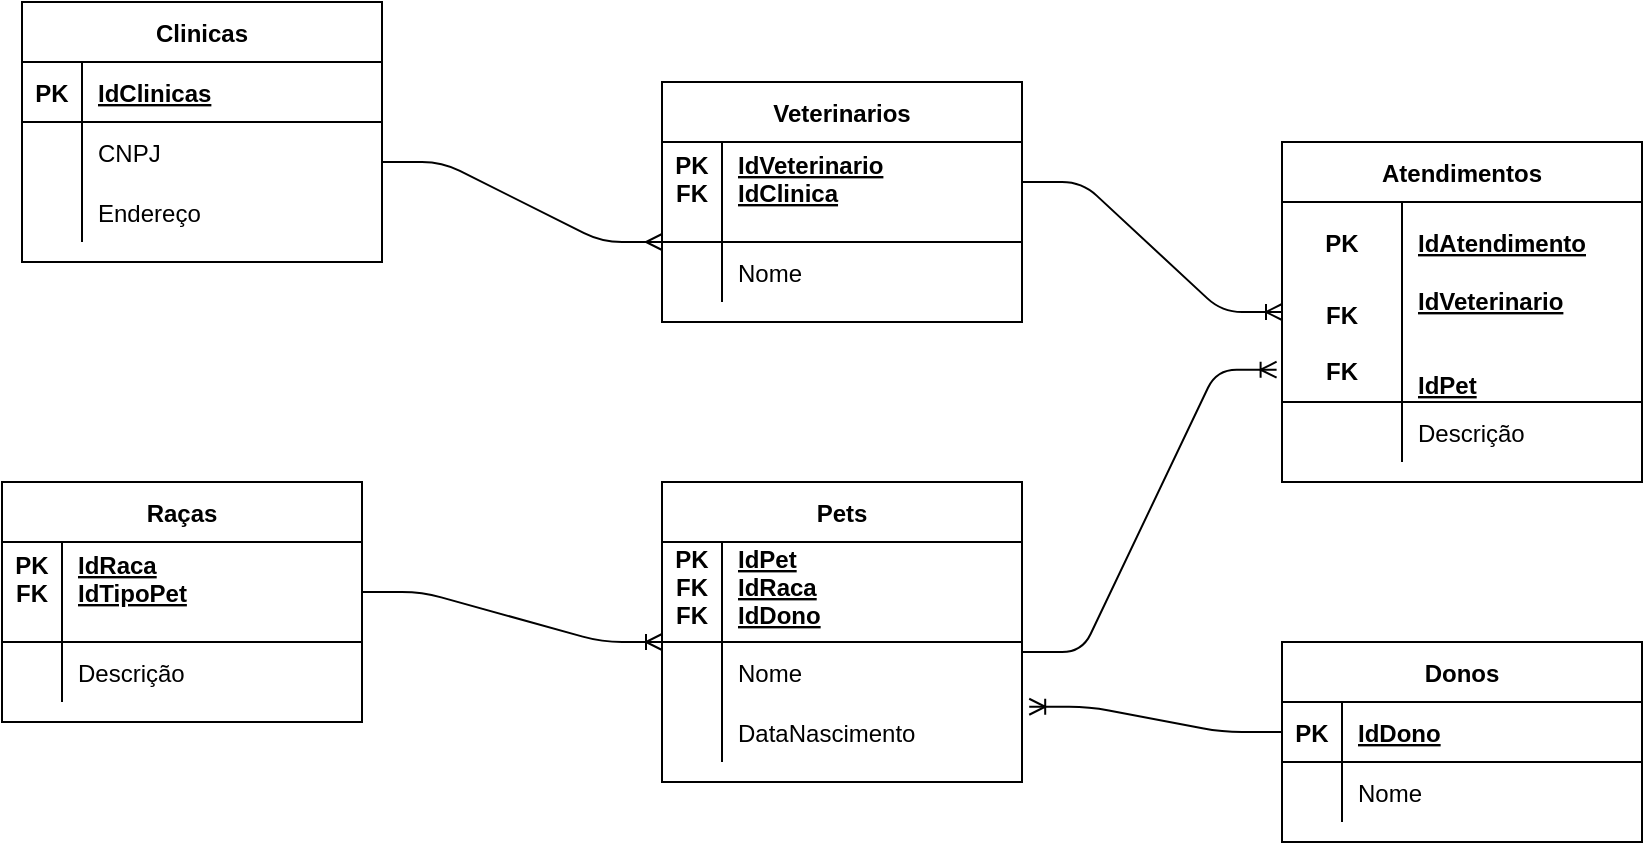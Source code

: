 <mxfile version="14.9.3" type="device"><diagram id="f-6z7RXKP_vU7rqAfS5u" name="Page-1"><mxGraphModel dx="1519" dy="573" grid="1" gridSize="10" guides="1" tooltips="1" connect="1" arrows="1" fold="1" page="1" pageScale="1" pageWidth="827" pageHeight="1169" math="0" shadow="0"><root><mxCell id="0"/><mxCell id="1" parent="0"/><mxCell id="ouRB5FqEO63fhk-UYI9P-1" value="Clinicas" style="shape=table;startSize=30;container=1;collapsible=1;childLayout=tableLayout;fixedRows=1;rowLines=0;fontStyle=1;align=center;resizeLast=1;" vertex="1" parent="1"><mxGeometry x="40" y="40" width="180" height="130" as="geometry"/></mxCell><mxCell id="ouRB5FqEO63fhk-UYI9P-2" value="" style="shape=partialRectangle;collapsible=0;dropTarget=0;pointerEvents=0;fillColor=none;top=0;left=0;bottom=1;right=0;points=[[0,0.5],[1,0.5]];portConstraint=eastwest;" vertex="1" parent="ouRB5FqEO63fhk-UYI9P-1"><mxGeometry y="30" width="180" height="30" as="geometry"/></mxCell><mxCell id="ouRB5FqEO63fhk-UYI9P-3" value="PK" style="shape=partialRectangle;connectable=0;fillColor=none;top=0;left=0;bottom=0;right=0;fontStyle=1;overflow=hidden;" vertex="1" parent="ouRB5FqEO63fhk-UYI9P-2"><mxGeometry width="30" height="30" as="geometry"/></mxCell><mxCell id="ouRB5FqEO63fhk-UYI9P-4" value="IdClinicas" style="shape=partialRectangle;connectable=0;fillColor=none;top=0;left=0;bottom=0;right=0;align=left;spacingLeft=6;fontStyle=5;overflow=hidden;" vertex="1" parent="ouRB5FqEO63fhk-UYI9P-2"><mxGeometry x="30" width="150" height="30" as="geometry"/></mxCell><mxCell id="ouRB5FqEO63fhk-UYI9P-5" value="" style="shape=partialRectangle;collapsible=0;dropTarget=0;pointerEvents=0;fillColor=none;top=0;left=0;bottom=0;right=0;points=[[0,0.5],[1,0.5]];portConstraint=eastwest;" vertex="1" parent="ouRB5FqEO63fhk-UYI9P-1"><mxGeometry y="60" width="180" height="30" as="geometry"/></mxCell><mxCell id="ouRB5FqEO63fhk-UYI9P-6" value="" style="shape=partialRectangle;connectable=0;fillColor=none;top=0;left=0;bottom=0;right=0;editable=1;overflow=hidden;" vertex="1" parent="ouRB5FqEO63fhk-UYI9P-5"><mxGeometry width="30" height="30" as="geometry"/></mxCell><mxCell id="ouRB5FqEO63fhk-UYI9P-7" value="CNPJ" style="shape=partialRectangle;connectable=0;fillColor=none;top=0;left=0;bottom=0;right=0;align=left;spacingLeft=6;overflow=hidden;" vertex="1" parent="ouRB5FqEO63fhk-UYI9P-5"><mxGeometry x="30" width="150" height="30" as="geometry"/></mxCell><mxCell id="ouRB5FqEO63fhk-UYI9P-8" value="" style="shape=partialRectangle;collapsible=0;dropTarget=0;pointerEvents=0;fillColor=none;top=0;left=0;bottom=0;right=0;points=[[0,0.5],[1,0.5]];portConstraint=eastwest;" vertex="1" parent="ouRB5FqEO63fhk-UYI9P-1"><mxGeometry y="90" width="180" height="30" as="geometry"/></mxCell><mxCell id="ouRB5FqEO63fhk-UYI9P-9" value="" style="shape=partialRectangle;connectable=0;fillColor=none;top=0;left=0;bottom=0;right=0;editable=1;overflow=hidden;" vertex="1" parent="ouRB5FqEO63fhk-UYI9P-8"><mxGeometry width="30" height="30" as="geometry"/></mxCell><mxCell id="ouRB5FqEO63fhk-UYI9P-10" value="Endereço" style="shape=partialRectangle;connectable=0;fillColor=none;top=0;left=0;bottom=0;right=0;align=left;spacingLeft=6;overflow=hidden;" vertex="1" parent="ouRB5FqEO63fhk-UYI9P-8"><mxGeometry x="30" width="150" height="30" as="geometry"/></mxCell><mxCell id="ouRB5FqEO63fhk-UYI9P-14" value="" style="edgeStyle=entityRelationEdgeStyle;fontSize=12;html=1;endArrow=ERmany;" edge="1" parent="1"><mxGeometry width="100" height="100" relative="1" as="geometry"><mxPoint x="220" y="120" as="sourcePoint"/><mxPoint x="360" y="160" as="targetPoint"/></mxGeometry></mxCell><mxCell id="ouRB5FqEO63fhk-UYI9P-15" value="Veterinarios" style="shape=table;startSize=30;container=1;collapsible=1;childLayout=tableLayout;fixedRows=1;rowLines=0;fontStyle=1;align=center;resizeLast=1;" vertex="1" parent="1"><mxGeometry x="360" y="80" width="180" height="120" as="geometry"/></mxCell><mxCell id="ouRB5FqEO63fhk-UYI9P-16" value="" style="shape=partialRectangle;collapsible=0;dropTarget=0;pointerEvents=0;fillColor=none;top=0;left=0;bottom=1;right=0;points=[[0,0.5],[1,0.5]];portConstraint=eastwest;" vertex="1" parent="ouRB5FqEO63fhk-UYI9P-15"><mxGeometry y="30" width="180" height="50" as="geometry"/></mxCell><mxCell id="ouRB5FqEO63fhk-UYI9P-17" value="PK&#10;FK&#10;" style="shape=partialRectangle;connectable=0;fillColor=none;top=0;left=0;bottom=0;right=0;fontStyle=1;overflow=hidden;" vertex="1" parent="ouRB5FqEO63fhk-UYI9P-16"><mxGeometry width="30" height="50" as="geometry"/></mxCell><mxCell id="ouRB5FqEO63fhk-UYI9P-18" value="IdVeterinario&#10;IdClinica&#10;" style="shape=partialRectangle;connectable=0;fillColor=none;top=0;left=0;bottom=0;right=0;align=left;spacingLeft=6;fontStyle=5;overflow=hidden;" vertex="1" parent="ouRB5FqEO63fhk-UYI9P-16"><mxGeometry x="30" width="150" height="50" as="geometry"/></mxCell><mxCell id="ouRB5FqEO63fhk-UYI9P-19" value="" style="shape=partialRectangle;collapsible=0;dropTarget=0;pointerEvents=0;fillColor=none;top=0;left=0;bottom=0;right=0;points=[[0,0.5],[1,0.5]];portConstraint=eastwest;" vertex="1" parent="ouRB5FqEO63fhk-UYI9P-15"><mxGeometry y="80" width="180" height="30" as="geometry"/></mxCell><mxCell id="ouRB5FqEO63fhk-UYI9P-20" value="" style="shape=partialRectangle;connectable=0;fillColor=none;top=0;left=0;bottom=0;right=0;editable=1;overflow=hidden;" vertex="1" parent="ouRB5FqEO63fhk-UYI9P-19"><mxGeometry width="30" height="30" as="geometry"/></mxCell><mxCell id="ouRB5FqEO63fhk-UYI9P-21" value="Nome" style="shape=partialRectangle;connectable=0;fillColor=none;top=0;left=0;bottom=0;right=0;align=left;spacingLeft=6;overflow=hidden;" vertex="1" parent="ouRB5FqEO63fhk-UYI9P-19"><mxGeometry x="30" width="150" height="30" as="geometry"/></mxCell><mxCell id="ouRB5FqEO63fhk-UYI9P-28" value="" style="edgeStyle=entityRelationEdgeStyle;fontSize=12;html=1;endArrow=ERoneToMany;" edge="1" parent="1" target="ouRB5FqEO63fhk-UYI9P-29"><mxGeometry width="100" height="100" relative="1" as="geometry"><mxPoint x="540" y="130" as="sourcePoint"/><mxPoint x="640" y="30" as="targetPoint"/></mxGeometry></mxCell><mxCell id="ouRB5FqEO63fhk-UYI9P-29" value="Atendimentos" style="shape=table;startSize=30;container=1;collapsible=1;childLayout=tableLayout;fixedRows=1;rowLines=0;fontStyle=1;align=center;resizeLast=1;" vertex="1" parent="1"><mxGeometry x="670" y="110" width="180" height="170" as="geometry"/></mxCell><mxCell id="ouRB5FqEO63fhk-UYI9P-30" value="" style="shape=partialRectangle;collapsible=0;dropTarget=0;pointerEvents=0;fillColor=none;top=0;left=0;bottom=0;right=0;points=[[0,0.5],[1,0.5]];portConstraint=eastwest;" vertex="1" parent="ouRB5FqEO63fhk-UYI9P-29"><mxGeometry y="30" width="180" height="40" as="geometry"/></mxCell><mxCell id="ouRB5FqEO63fhk-UYI9P-31" value="PK" style="shape=partialRectangle;connectable=0;fillColor=none;top=0;left=0;bottom=0;right=0;fontStyle=1;overflow=hidden;" vertex="1" parent="ouRB5FqEO63fhk-UYI9P-30"><mxGeometry width="60" height="40" as="geometry"/></mxCell><mxCell id="ouRB5FqEO63fhk-UYI9P-32" value="IdAtendimento" style="shape=partialRectangle;connectable=0;fillColor=none;top=0;left=0;bottom=0;right=0;align=left;spacingLeft=6;fontStyle=5;overflow=hidden;" vertex="1" parent="ouRB5FqEO63fhk-UYI9P-30"><mxGeometry x="60" width="120" height="40" as="geometry"/></mxCell><mxCell id="ouRB5FqEO63fhk-UYI9P-33" value="" style="shape=partialRectangle;collapsible=0;dropTarget=0;pointerEvents=0;fillColor=none;top=0;left=0;bottom=1;right=0;points=[[0,0.5],[1,0.5]];portConstraint=eastwest;" vertex="1" parent="ouRB5FqEO63fhk-UYI9P-29"><mxGeometry y="70" width="180" height="60" as="geometry"/></mxCell><mxCell id="ouRB5FqEO63fhk-UYI9P-34" value="FK&#10;&#10;FK" style="shape=partialRectangle;connectable=0;fillColor=none;top=0;left=0;bottom=0;right=0;fontStyle=1;overflow=hidden;" vertex="1" parent="ouRB5FqEO63fhk-UYI9P-33"><mxGeometry width="60" height="60" as="geometry"/></mxCell><mxCell id="ouRB5FqEO63fhk-UYI9P-35" value="IdVeterinario &#10;&#10;&#10;IdPet" style="shape=partialRectangle;connectable=0;fillColor=none;top=0;left=0;bottom=0;right=0;align=left;spacingLeft=6;fontStyle=5;overflow=hidden;" vertex="1" parent="ouRB5FqEO63fhk-UYI9P-33"><mxGeometry x="60" width="120" height="60" as="geometry"/></mxCell><mxCell id="ouRB5FqEO63fhk-UYI9P-36" value="" style="shape=partialRectangle;collapsible=0;dropTarget=0;pointerEvents=0;fillColor=none;top=0;left=0;bottom=0;right=0;points=[[0,0.5],[1,0.5]];portConstraint=eastwest;" vertex="1" parent="ouRB5FqEO63fhk-UYI9P-29"><mxGeometry y="130" width="180" height="30" as="geometry"/></mxCell><mxCell id="ouRB5FqEO63fhk-UYI9P-37" value="" style="shape=partialRectangle;connectable=0;fillColor=none;top=0;left=0;bottom=0;right=0;editable=1;overflow=hidden;" vertex="1" parent="ouRB5FqEO63fhk-UYI9P-36"><mxGeometry width="60" height="30" as="geometry"/></mxCell><mxCell id="ouRB5FqEO63fhk-UYI9P-38" value="Descrição" style="shape=partialRectangle;connectable=0;fillColor=none;top=0;left=0;bottom=0;right=0;align=left;spacingLeft=6;overflow=hidden;" vertex="1" parent="ouRB5FqEO63fhk-UYI9P-36"><mxGeometry x="60" width="120" height="30" as="geometry"/></mxCell><mxCell id="ouRB5FqEO63fhk-UYI9P-43" value="Pets" style="shape=table;startSize=30;container=1;collapsible=1;childLayout=tableLayout;fixedRows=1;rowLines=0;fontStyle=1;align=center;resizeLast=1;" vertex="1" parent="1"><mxGeometry x="360" y="280" width="180" height="150" as="geometry"/></mxCell><mxCell id="ouRB5FqEO63fhk-UYI9P-44" value="" style="shape=partialRectangle;collapsible=0;dropTarget=0;pointerEvents=0;fillColor=none;top=0;left=0;bottom=1;right=0;points=[[0,0.5],[1,0.5]];portConstraint=eastwest;" vertex="1" parent="ouRB5FqEO63fhk-UYI9P-43"><mxGeometry y="30" width="180" height="50" as="geometry"/></mxCell><mxCell id="ouRB5FqEO63fhk-UYI9P-45" value="PK&#10;FK&#10;FK&#10;" style="shape=partialRectangle;connectable=0;fillColor=none;top=0;left=0;bottom=0;right=0;fontStyle=1;overflow=hidden;" vertex="1" parent="ouRB5FqEO63fhk-UYI9P-44"><mxGeometry width="30" height="50" as="geometry"/></mxCell><mxCell id="ouRB5FqEO63fhk-UYI9P-46" value="IdPet&#10;IdRaca&#10;IdDono&#10;" style="shape=partialRectangle;connectable=0;fillColor=none;top=0;left=0;bottom=0;right=0;align=left;spacingLeft=6;fontStyle=5;overflow=hidden;" vertex="1" parent="ouRB5FqEO63fhk-UYI9P-44"><mxGeometry x="30" width="150" height="50" as="geometry"/></mxCell><mxCell id="ouRB5FqEO63fhk-UYI9P-47" value="" style="shape=partialRectangle;collapsible=0;dropTarget=0;pointerEvents=0;fillColor=none;top=0;left=0;bottom=0;right=0;points=[[0,0.5],[1,0.5]];portConstraint=eastwest;" vertex="1" parent="ouRB5FqEO63fhk-UYI9P-43"><mxGeometry y="80" width="180" height="30" as="geometry"/></mxCell><mxCell id="ouRB5FqEO63fhk-UYI9P-48" value="" style="shape=partialRectangle;connectable=0;fillColor=none;top=0;left=0;bottom=0;right=0;editable=1;overflow=hidden;" vertex="1" parent="ouRB5FqEO63fhk-UYI9P-47"><mxGeometry width="30" height="30" as="geometry"/></mxCell><mxCell id="ouRB5FqEO63fhk-UYI9P-49" value="Nome" style="shape=partialRectangle;connectable=0;fillColor=none;top=0;left=0;bottom=0;right=0;align=left;spacingLeft=6;overflow=hidden;" vertex="1" parent="ouRB5FqEO63fhk-UYI9P-47"><mxGeometry x="30" width="150" height="30" as="geometry"/></mxCell><mxCell id="ouRB5FqEO63fhk-UYI9P-50" value="" style="shape=partialRectangle;collapsible=0;dropTarget=0;pointerEvents=0;fillColor=none;top=0;left=0;bottom=0;right=0;points=[[0,0.5],[1,0.5]];portConstraint=eastwest;" vertex="1" parent="ouRB5FqEO63fhk-UYI9P-43"><mxGeometry y="110" width="180" height="30" as="geometry"/></mxCell><mxCell id="ouRB5FqEO63fhk-UYI9P-51" value="" style="shape=partialRectangle;connectable=0;fillColor=none;top=0;left=0;bottom=0;right=0;editable=1;overflow=hidden;" vertex="1" parent="ouRB5FqEO63fhk-UYI9P-50"><mxGeometry width="30" height="30" as="geometry"/></mxCell><mxCell id="ouRB5FqEO63fhk-UYI9P-52" value="DataNascimento" style="shape=partialRectangle;connectable=0;fillColor=none;top=0;left=0;bottom=0;right=0;align=left;spacingLeft=6;overflow=hidden;" vertex="1" parent="ouRB5FqEO63fhk-UYI9P-50"><mxGeometry x="30" width="150" height="30" as="geometry"/></mxCell><mxCell id="ouRB5FqEO63fhk-UYI9P-56" value="" style="edgeStyle=entityRelationEdgeStyle;fontSize=12;html=1;endArrow=ERoneToMany;entryX=-0.015;entryY=0.731;entryDx=0;entryDy=0;entryPerimeter=0;" edge="1" parent="1" target="ouRB5FqEO63fhk-UYI9P-33"><mxGeometry width="100" height="100" relative="1" as="geometry"><mxPoint x="540" y="365" as="sourcePoint"/><mxPoint x="670" y="430" as="targetPoint"/></mxGeometry></mxCell><mxCell id="ouRB5FqEO63fhk-UYI9P-67" value="Raças" style="shape=table;startSize=30;container=1;collapsible=1;childLayout=tableLayout;fixedRows=1;rowLines=0;fontStyle=1;align=center;resizeLast=1;" vertex="1" parent="1"><mxGeometry x="30" y="280" width="180" height="120" as="geometry"/></mxCell><mxCell id="ouRB5FqEO63fhk-UYI9P-68" value="" style="shape=partialRectangle;collapsible=0;dropTarget=0;pointerEvents=0;fillColor=none;top=0;left=0;bottom=1;right=0;points=[[0,0.5],[1,0.5]];portConstraint=eastwest;" vertex="1" parent="ouRB5FqEO63fhk-UYI9P-67"><mxGeometry y="30" width="180" height="50" as="geometry"/></mxCell><mxCell id="ouRB5FqEO63fhk-UYI9P-69" value="PK&#10;FK&#10;" style="shape=partialRectangle;connectable=0;fillColor=none;top=0;left=0;bottom=0;right=0;fontStyle=1;overflow=hidden;" vertex="1" parent="ouRB5FqEO63fhk-UYI9P-68"><mxGeometry width="30" height="50" as="geometry"/></mxCell><mxCell id="ouRB5FqEO63fhk-UYI9P-70" value="IdRaca&#10;IdTipoPet&#10;" style="shape=partialRectangle;connectable=0;fillColor=none;top=0;left=0;bottom=0;right=0;align=left;spacingLeft=6;fontStyle=5;overflow=hidden;" vertex="1" parent="ouRB5FqEO63fhk-UYI9P-68"><mxGeometry x="30" width="150" height="50" as="geometry"/></mxCell><mxCell id="ouRB5FqEO63fhk-UYI9P-71" value="" style="shape=partialRectangle;collapsible=0;dropTarget=0;pointerEvents=0;fillColor=none;top=0;left=0;bottom=0;right=0;points=[[0,0.5],[1,0.5]];portConstraint=eastwest;" vertex="1" parent="ouRB5FqEO63fhk-UYI9P-67"><mxGeometry y="80" width="180" height="30" as="geometry"/></mxCell><mxCell id="ouRB5FqEO63fhk-UYI9P-72" value="" style="shape=partialRectangle;connectable=0;fillColor=none;top=0;left=0;bottom=0;right=0;editable=1;overflow=hidden;" vertex="1" parent="ouRB5FqEO63fhk-UYI9P-71"><mxGeometry width="30" height="30" as="geometry"/></mxCell><mxCell id="ouRB5FqEO63fhk-UYI9P-73" value="Descrição" style="shape=partialRectangle;connectable=0;fillColor=none;top=0;left=0;bottom=0;right=0;align=left;spacingLeft=6;overflow=hidden;" vertex="1" parent="ouRB5FqEO63fhk-UYI9P-71"><mxGeometry x="30" width="150" height="30" as="geometry"/></mxCell><mxCell id="ouRB5FqEO63fhk-UYI9P-74" value="" style="edgeStyle=entityRelationEdgeStyle;fontSize=12;html=1;endArrow=ERoneToMany;entryX=-0.015;entryY=0.731;entryDx=0;entryDy=0;entryPerimeter=0;exitX=1;exitY=0.5;exitDx=0;exitDy=0;" edge="1" parent="1" source="ouRB5FqEO63fhk-UYI9P-68"><mxGeometry width="100" height="100" relative="1" as="geometry"><mxPoint x="232.7" y="501.14" as="sourcePoint"/><mxPoint x="360.0" y="360" as="targetPoint"/></mxGeometry></mxCell><mxCell id="ouRB5FqEO63fhk-UYI9P-75" value="Donos" style="shape=table;startSize=30;container=1;collapsible=1;childLayout=tableLayout;fixedRows=1;rowLines=0;fontStyle=1;align=center;resizeLast=1;" vertex="1" parent="1"><mxGeometry x="670" y="360" width="180" height="100" as="geometry"/></mxCell><mxCell id="ouRB5FqEO63fhk-UYI9P-76" value="" style="shape=partialRectangle;collapsible=0;dropTarget=0;pointerEvents=0;fillColor=none;top=0;left=0;bottom=1;right=0;points=[[0,0.5],[1,0.5]];portConstraint=eastwest;" vertex="1" parent="ouRB5FqEO63fhk-UYI9P-75"><mxGeometry y="30" width="180" height="30" as="geometry"/></mxCell><mxCell id="ouRB5FqEO63fhk-UYI9P-77" value="PK" style="shape=partialRectangle;connectable=0;fillColor=none;top=0;left=0;bottom=0;right=0;fontStyle=1;overflow=hidden;" vertex="1" parent="ouRB5FqEO63fhk-UYI9P-76"><mxGeometry width="30" height="30" as="geometry"/></mxCell><mxCell id="ouRB5FqEO63fhk-UYI9P-78" value="IdDono" style="shape=partialRectangle;connectable=0;fillColor=none;top=0;left=0;bottom=0;right=0;align=left;spacingLeft=6;fontStyle=5;overflow=hidden;" vertex="1" parent="ouRB5FqEO63fhk-UYI9P-76"><mxGeometry x="30" width="150" height="30" as="geometry"/></mxCell><mxCell id="ouRB5FqEO63fhk-UYI9P-79" value="" style="shape=partialRectangle;collapsible=0;dropTarget=0;pointerEvents=0;fillColor=none;top=0;left=0;bottom=0;right=0;points=[[0,0.5],[1,0.5]];portConstraint=eastwest;" vertex="1" parent="ouRB5FqEO63fhk-UYI9P-75"><mxGeometry y="60" width="180" height="30" as="geometry"/></mxCell><mxCell id="ouRB5FqEO63fhk-UYI9P-80" value="" style="shape=partialRectangle;connectable=0;fillColor=none;top=0;left=0;bottom=0;right=0;editable=1;overflow=hidden;" vertex="1" parent="ouRB5FqEO63fhk-UYI9P-79"><mxGeometry width="30" height="30" as="geometry"/></mxCell><mxCell id="ouRB5FqEO63fhk-UYI9P-81" value="Nome" style="shape=partialRectangle;connectable=0;fillColor=none;top=0;left=0;bottom=0;right=0;align=left;spacingLeft=6;overflow=hidden;" vertex="1" parent="ouRB5FqEO63fhk-UYI9P-79"><mxGeometry x="30" width="150" height="30" as="geometry"/></mxCell><mxCell id="ouRB5FqEO63fhk-UYI9P-85" value="" style="edgeStyle=entityRelationEdgeStyle;fontSize=12;html=1;endArrow=ERoneToMany;entryX=1.02;entryY=0.079;entryDx=0;entryDy=0;entryPerimeter=0;exitX=0;exitY=0.5;exitDx=0;exitDy=0;" edge="1" parent="1" source="ouRB5FqEO63fhk-UYI9P-76" target="ouRB5FqEO63fhk-UYI9P-50"><mxGeometry width="100" height="100" relative="1" as="geometry"><mxPoint x="510" y="584.14" as="sourcePoint"/><mxPoint x="637.3" y="443" as="targetPoint"/></mxGeometry></mxCell></root></mxGraphModel></diagram></mxfile>